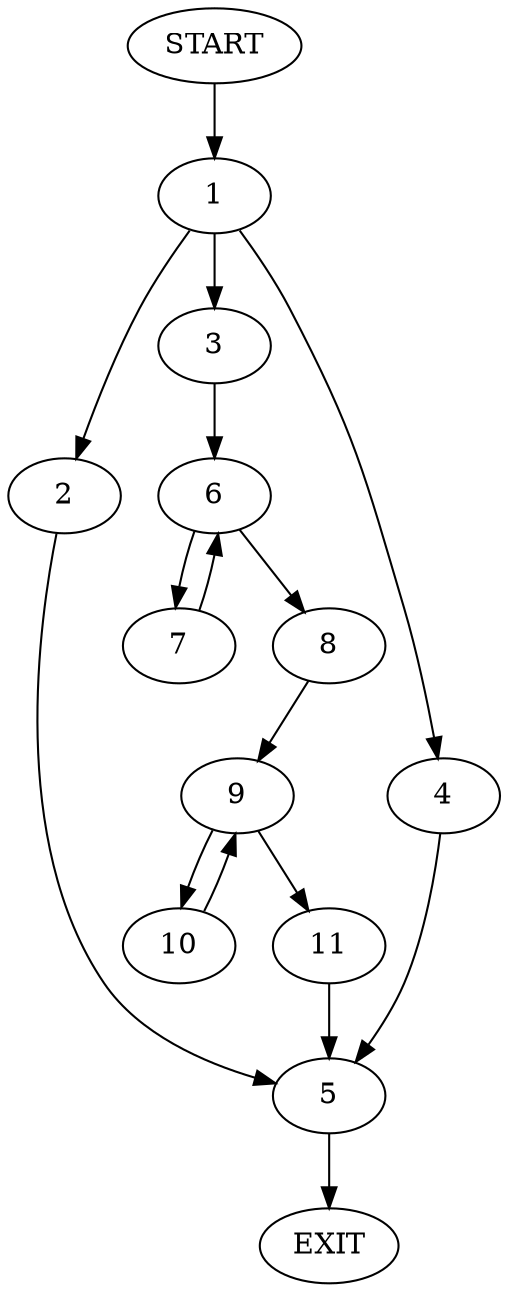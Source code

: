 digraph {
0 [label="START"]
12 [label="EXIT"]
0 -> 1
1 -> 2
1 -> 3
1 -> 4
4 -> 5
3 -> 6
2 -> 5
5 -> 12
6 -> 7
6 -> 8
8 -> 9
7 -> 6
9 -> 10
9 -> 11
11 -> 5
10 -> 9
}
